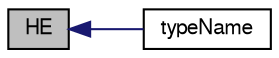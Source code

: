 digraph "HE"
{
  bgcolor="transparent";
  edge [fontname="FreeSans",fontsize="10",labelfontname="FreeSans",labelfontsize="10"];
  node [fontname="FreeSans",fontsize="10",shape=record];
  rankdir="LR";
  Node248 [label="HE",height=0.2,width=0.4,color="black", fillcolor="grey75", style="filled", fontcolor="black"];
  Node248 -> Node249 [dir="back",color="midnightblue",fontsize="10",style="solid",fontname="FreeSans"];
  Node249 [label="typeName",height=0.2,width=0.4,color="black",URL="$a30390.html#a561f535eabff4d94fd999c48df4443bd",tooltip="Return the instantiated type name. "];
}
